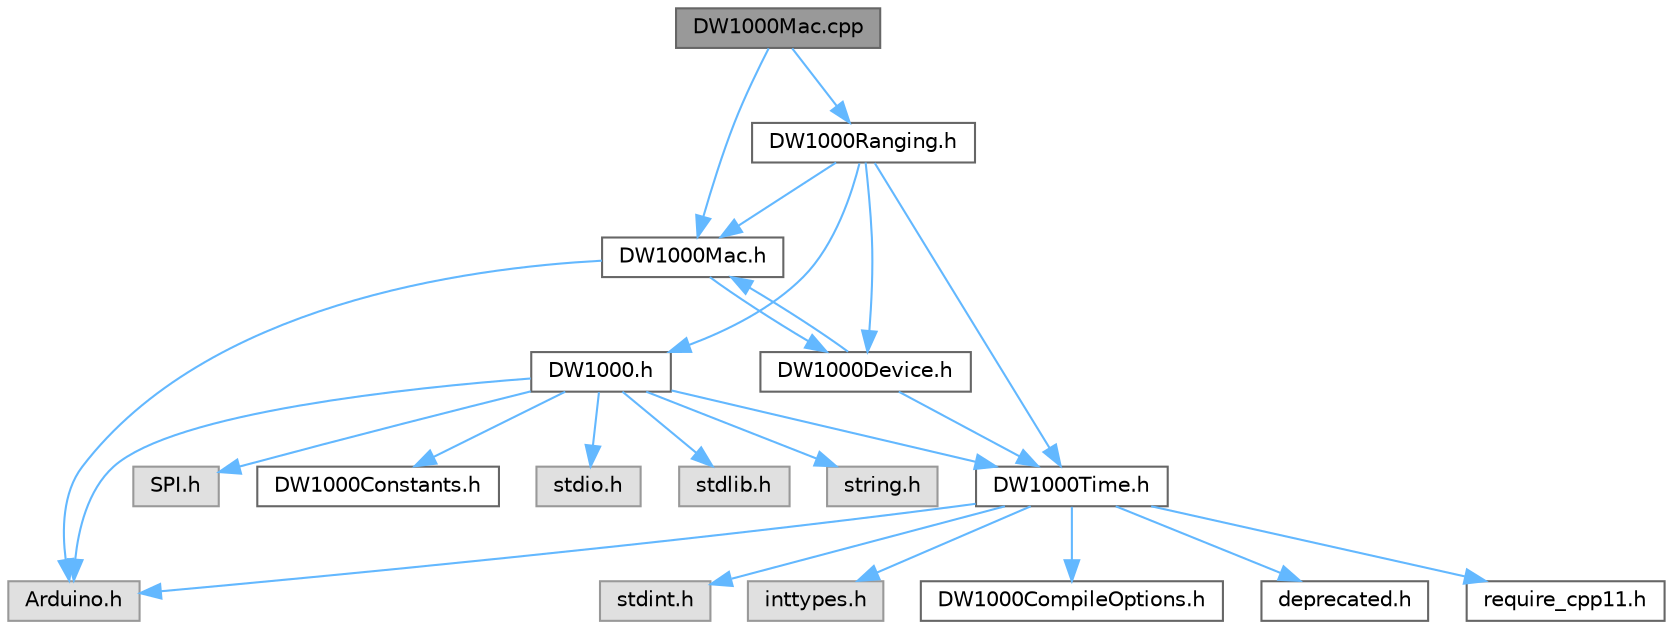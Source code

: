 digraph "DW1000Mac.cpp"
{
 // LATEX_PDF_SIZE
  bgcolor="transparent";
  edge [fontname=Helvetica,fontsize=10,labelfontname=Helvetica,labelfontsize=10];
  node [fontname=Helvetica,fontsize=10,shape=box,height=0.2,width=0.4];
  Node1 [id="Node000001",label="DW1000Mac.cpp",height=0.2,width=0.4,color="gray40", fillcolor="grey60", style="filled", fontcolor="black",tooltip=" "];
  Node1 -> Node2 [id="edge24_Node000001_Node000002",color="steelblue1",style="solid",tooltip=" "];
  Node2 [id="Node000002",label="DW1000Mac.h",height=0.2,width=0.4,color="grey40", fillcolor="white", style="filled",URL="$_d_w1000_mac_8h.html",tooltip=" "];
  Node2 -> Node3 [id="edge25_Node000002_Node000003",color="steelblue1",style="solid",tooltip=" "];
  Node3 [id="Node000003",label="Arduino.h",height=0.2,width=0.4,color="grey60", fillcolor="#E0E0E0", style="filled",tooltip=" "];
  Node2 -> Node4 [id="edge26_Node000002_Node000004",color="steelblue1",style="solid",tooltip=" "];
  Node4 [id="Node000004",label="DW1000Device.h",height=0.2,width=0.4,color="grey40", fillcolor="white", style="filled",URL="$_d_w1000_device_8h.html",tooltip=" "];
  Node4 -> Node5 [id="edge27_Node000004_Node000005",color="steelblue1",style="solid",tooltip=" "];
  Node5 [id="Node000005",label="DW1000Time.h",height=0.2,width=0.4,color="grey40", fillcolor="white", style="filled",URL="$_d_w1000_time_8h.html",tooltip=" "];
  Node5 -> Node3 [id="edge28_Node000005_Node000003",color="steelblue1",style="solid",tooltip=" "];
  Node5 -> Node6 [id="edge29_Node000005_Node000006",color="steelblue1",style="solid",tooltip=" "];
  Node6 [id="Node000006",label="stdint.h",height=0.2,width=0.4,color="grey60", fillcolor="#E0E0E0", style="filled",tooltip=" "];
  Node5 -> Node7 [id="edge30_Node000005_Node000007",color="steelblue1",style="solid",tooltip=" "];
  Node7 [id="Node000007",label="inttypes.h",height=0.2,width=0.4,color="grey60", fillcolor="#E0E0E0", style="filled",tooltip=" "];
  Node5 -> Node8 [id="edge31_Node000005_Node000008",color="steelblue1",style="solid",tooltip=" "];
  Node8 [id="Node000008",label="DW1000CompileOptions.h",height=0.2,width=0.4,color="grey40", fillcolor="white", style="filled",URL="$_d_w1000_compile_options_8h.html",tooltip=" "];
  Node5 -> Node9 [id="edge32_Node000005_Node000009",color="steelblue1",style="solid",tooltip=" "];
  Node9 [id="Node000009",label="deprecated.h",height=0.2,width=0.4,color="grey40", fillcolor="white", style="filled",URL="$deprecated_8h.html",tooltip=" "];
  Node5 -> Node10 [id="edge33_Node000005_Node000010",color="steelblue1",style="solid",tooltip=" "];
  Node10 [id="Node000010",label="require_cpp11.h",height=0.2,width=0.4,color="grey40", fillcolor="white", style="filled",URL="$require__cpp11_8h.html",tooltip=" "];
  Node4 -> Node2 [id="edge34_Node000004_Node000002",color="steelblue1",style="solid",tooltip=" "];
  Node1 -> Node11 [id="edge35_Node000001_Node000011",color="steelblue1",style="solid",tooltip=" "];
  Node11 [id="Node000011",label="DW1000Ranging.h",height=0.2,width=0.4,color="grey40", fillcolor="white", style="filled",URL="$_d_w1000_ranging_8h.html",tooltip=" "];
  Node11 -> Node12 [id="edge36_Node000011_Node000012",color="steelblue1",style="solid",tooltip=" "];
  Node12 [id="Node000012",label="DW1000.h",height=0.2,width=0.4,color="grey40", fillcolor="white", style="filled",URL="$_d_w1000_8h.html",tooltip=" "];
  Node12 -> Node13 [id="edge37_Node000012_Node000013",color="steelblue1",style="solid",tooltip=" "];
  Node13 [id="Node000013",label="stdio.h",height=0.2,width=0.4,color="grey60", fillcolor="#E0E0E0", style="filled",tooltip=" "];
  Node12 -> Node14 [id="edge38_Node000012_Node000014",color="steelblue1",style="solid",tooltip=" "];
  Node14 [id="Node000014",label="stdlib.h",height=0.2,width=0.4,color="grey60", fillcolor="#E0E0E0", style="filled",tooltip=" "];
  Node12 -> Node15 [id="edge39_Node000012_Node000015",color="steelblue1",style="solid",tooltip=" "];
  Node15 [id="Node000015",label="string.h",height=0.2,width=0.4,color="grey60", fillcolor="#E0E0E0", style="filled",tooltip=" "];
  Node12 -> Node3 [id="edge40_Node000012_Node000003",color="steelblue1",style="solid",tooltip=" "];
  Node12 -> Node16 [id="edge41_Node000012_Node000016",color="steelblue1",style="solid",tooltip=" "];
  Node16 [id="Node000016",label="SPI.h",height=0.2,width=0.4,color="grey60", fillcolor="#E0E0E0", style="filled",tooltip=" "];
  Node12 -> Node17 [id="edge42_Node000012_Node000017",color="steelblue1",style="solid",tooltip=" "];
  Node17 [id="Node000017",label="DW1000Constants.h",height=0.2,width=0.4,color="grey40", fillcolor="white", style="filled",URL="$_d_w1000_constants_8h.html",tooltip=" "];
  Node12 -> Node5 [id="edge43_Node000012_Node000005",color="steelblue1",style="solid",tooltip=" "];
  Node11 -> Node5 [id="edge44_Node000011_Node000005",color="steelblue1",style="solid",tooltip=" "];
  Node11 -> Node4 [id="edge45_Node000011_Node000004",color="steelblue1",style="solid",tooltip=" "];
  Node11 -> Node2 [id="edge46_Node000011_Node000002",color="steelblue1",style="solid",tooltip=" "];
}
